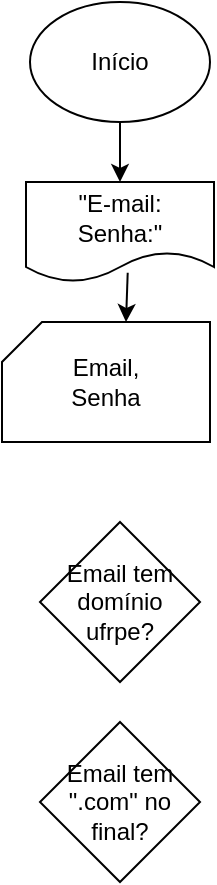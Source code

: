 <mxfile version="27.0.5">
  <diagram name="Página-1" id="IZqAts2g6bXaED-vM-Xr">
    <mxGraphModel dx="1188" dy="668" grid="1" gridSize="10" guides="1" tooltips="1" connect="1" arrows="1" fold="1" page="1" pageScale="1" pageWidth="827" pageHeight="1169" math="0" shadow="0">
      <root>
        <mxCell id="0" />
        <mxCell id="1" parent="0" />
        <mxCell id="0boTivlSuVRbXw25WTQz-4" value="" style="edgeStyle=orthogonalEdgeStyle;rounded=0;orthogonalLoop=1;jettySize=auto;html=1;" edge="1" parent="1" source="0boTivlSuVRbXw25WTQz-2" target="0boTivlSuVRbXw25WTQz-3">
          <mxGeometry relative="1" as="geometry" />
        </mxCell>
        <mxCell id="0boTivlSuVRbXw25WTQz-2" value="Início" style="ellipse;whiteSpace=wrap;html=1;" vertex="1" parent="1">
          <mxGeometry x="369" y="40" width="90" height="60" as="geometry" />
        </mxCell>
        <mxCell id="0boTivlSuVRbXw25WTQz-3" value="&quot;E-mail:&lt;div&gt;Senha:&lt;span style=&quot;background-color: transparent;&quot;&gt;&quot;&lt;/span&gt;&lt;/div&gt;" style="shape=document;whiteSpace=wrap;html=1;boundedLbl=1;" vertex="1" parent="1">
          <mxGeometry x="367" y="130" width="94" height="50" as="geometry" />
        </mxCell>
        <mxCell id="0boTivlSuVRbXw25WTQz-8" value="" style="endArrow=classic;html=1;rounded=0;entryX=0;entryY=0;entryDx=62;entryDy=0;entryPerimeter=0;exitX=0.541;exitY=0.907;exitDx=0;exitDy=0;exitPerimeter=0;" edge="1" parent="1" source="0boTivlSuVRbXw25WTQz-3" target="0boTivlSuVRbXw25WTQz-5">
          <mxGeometry width="50" height="50" relative="1" as="geometry">
            <mxPoint x="470" y="200" as="sourcePoint" />
            <mxPoint x="520" y="150" as="targetPoint" />
          </mxGeometry>
        </mxCell>
        <mxCell id="0boTivlSuVRbXw25WTQz-9" value="" style="group" vertex="1" connectable="0" parent="1">
          <mxGeometry x="355" y="200" width="104" height="60" as="geometry" />
        </mxCell>
        <mxCell id="0boTivlSuVRbXw25WTQz-5" value="" style="verticalLabelPosition=bottom;verticalAlign=top;html=1;shape=card;whiteSpace=wrap;size=20;arcSize=12;" vertex="1" parent="0boTivlSuVRbXw25WTQz-9">
          <mxGeometry width="104" height="60" as="geometry" />
        </mxCell>
        <mxCell id="0boTivlSuVRbXw25WTQz-6" value="Email, Senha" style="text;html=1;align=center;verticalAlign=middle;whiteSpace=wrap;rounded=0;" vertex="1" parent="0boTivlSuVRbXw25WTQz-9">
          <mxGeometry x="22" y="15" width="60" height="30" as="geometry" />
        </mxCell>
        <mxCell id="0boTivlSuVRbXw25WTQz-11" value="Email tem domínio ufrpe?" style="rhombus;whiteSpace=wrap;html=1;" vertex="1" parent="1">
          <mxGeometry x="374" y="300" width="80" height="80" as="geometry" />
        </mxCell>
        <mxCell id="0boTivlSuVRbXw25WTQz-12" value="Email tem &quot;.com&quot; no final?" style="rhombus;whiteSpace=wrap;html=1;" vertex="1" parent="1">
          <mxGeometry x="374" y="400" width="80" height="80" as="geometry" />
        </mxCell>
      </root>
    </mxGraphModel>
  </diagram>
</mxfile>
